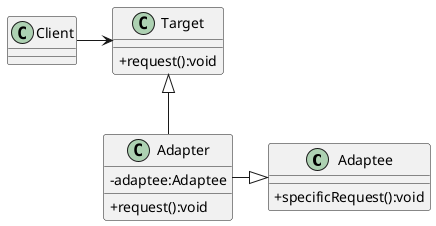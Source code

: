 @startuml
skinparam classAttributeIconSize 0

class Adaptee {
    +specificRequest():void
}
class Adapter {
    -adaptee:Adaptee
    +request():void
}
class Target {
    +request():void
}

Client -> Target
Target <|-- Adapter
Adapter -|> Adaptee

@enduml